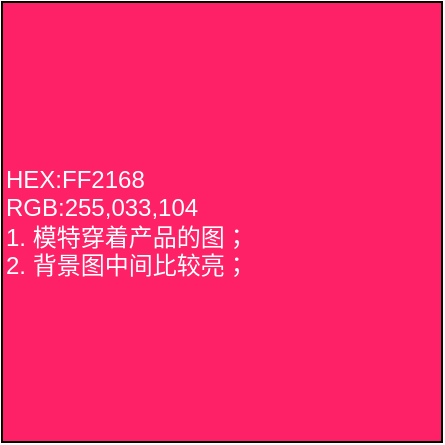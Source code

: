 <mxfile version="26.0.6">
  <diagram id="wFE0QG_FPsp0jaGvCLVb" name="Page-1">
    <mxGraphModel dx="1434" dy="761" grid="1" gridSize="10" guides="1" tooltips="1" connect="1" arrows="1" fold="1" page="1" pageScale="1" pageWidth="850" pageHeight="1100" math="0" shadow="0">
      <root>
        <mxCell id="0" />
        <mxCell id="1" parent="0" />
        <mxCell id="rIvgRYuvJBHSXA2jkPJr-1" value="&lt;font style=&quot;color: rgb(255, 255, 255);&quot;&gt;HEX:FF2168&lt;/font&gt;&lt;div&gt;&lt;font style=&quot;color: rgb(255, 255, 255);&quot;&gt;RGB:255,033,104&lt;/font&gt;&lt;/div&gt;&lt;div&gt;&lt;font style=&quot;color: rgb(255, 255, 255);&quot;&gt;1. 模特穿着产品的图；&lt;/font&gt;&lt;/div&gt;&lt;div&gt;&lt;font style=&quot;color: rgb(255, 255, 255);&quot;&gt;2. 背景图中间比较亮；&lt;/font&gt;&lt;/div&gt;" style="whiteSpace=wrap;html=1;aspect=fixed;fillColor=#FF2168;align=left;" vertex="1" parent="1">
          <mxGeometry x="40" y="80" width="220" height="220" as="geometry" />
        </mxCell>
      </root>
    </mxGraphModel>
  </diagram>
</mxfile>
